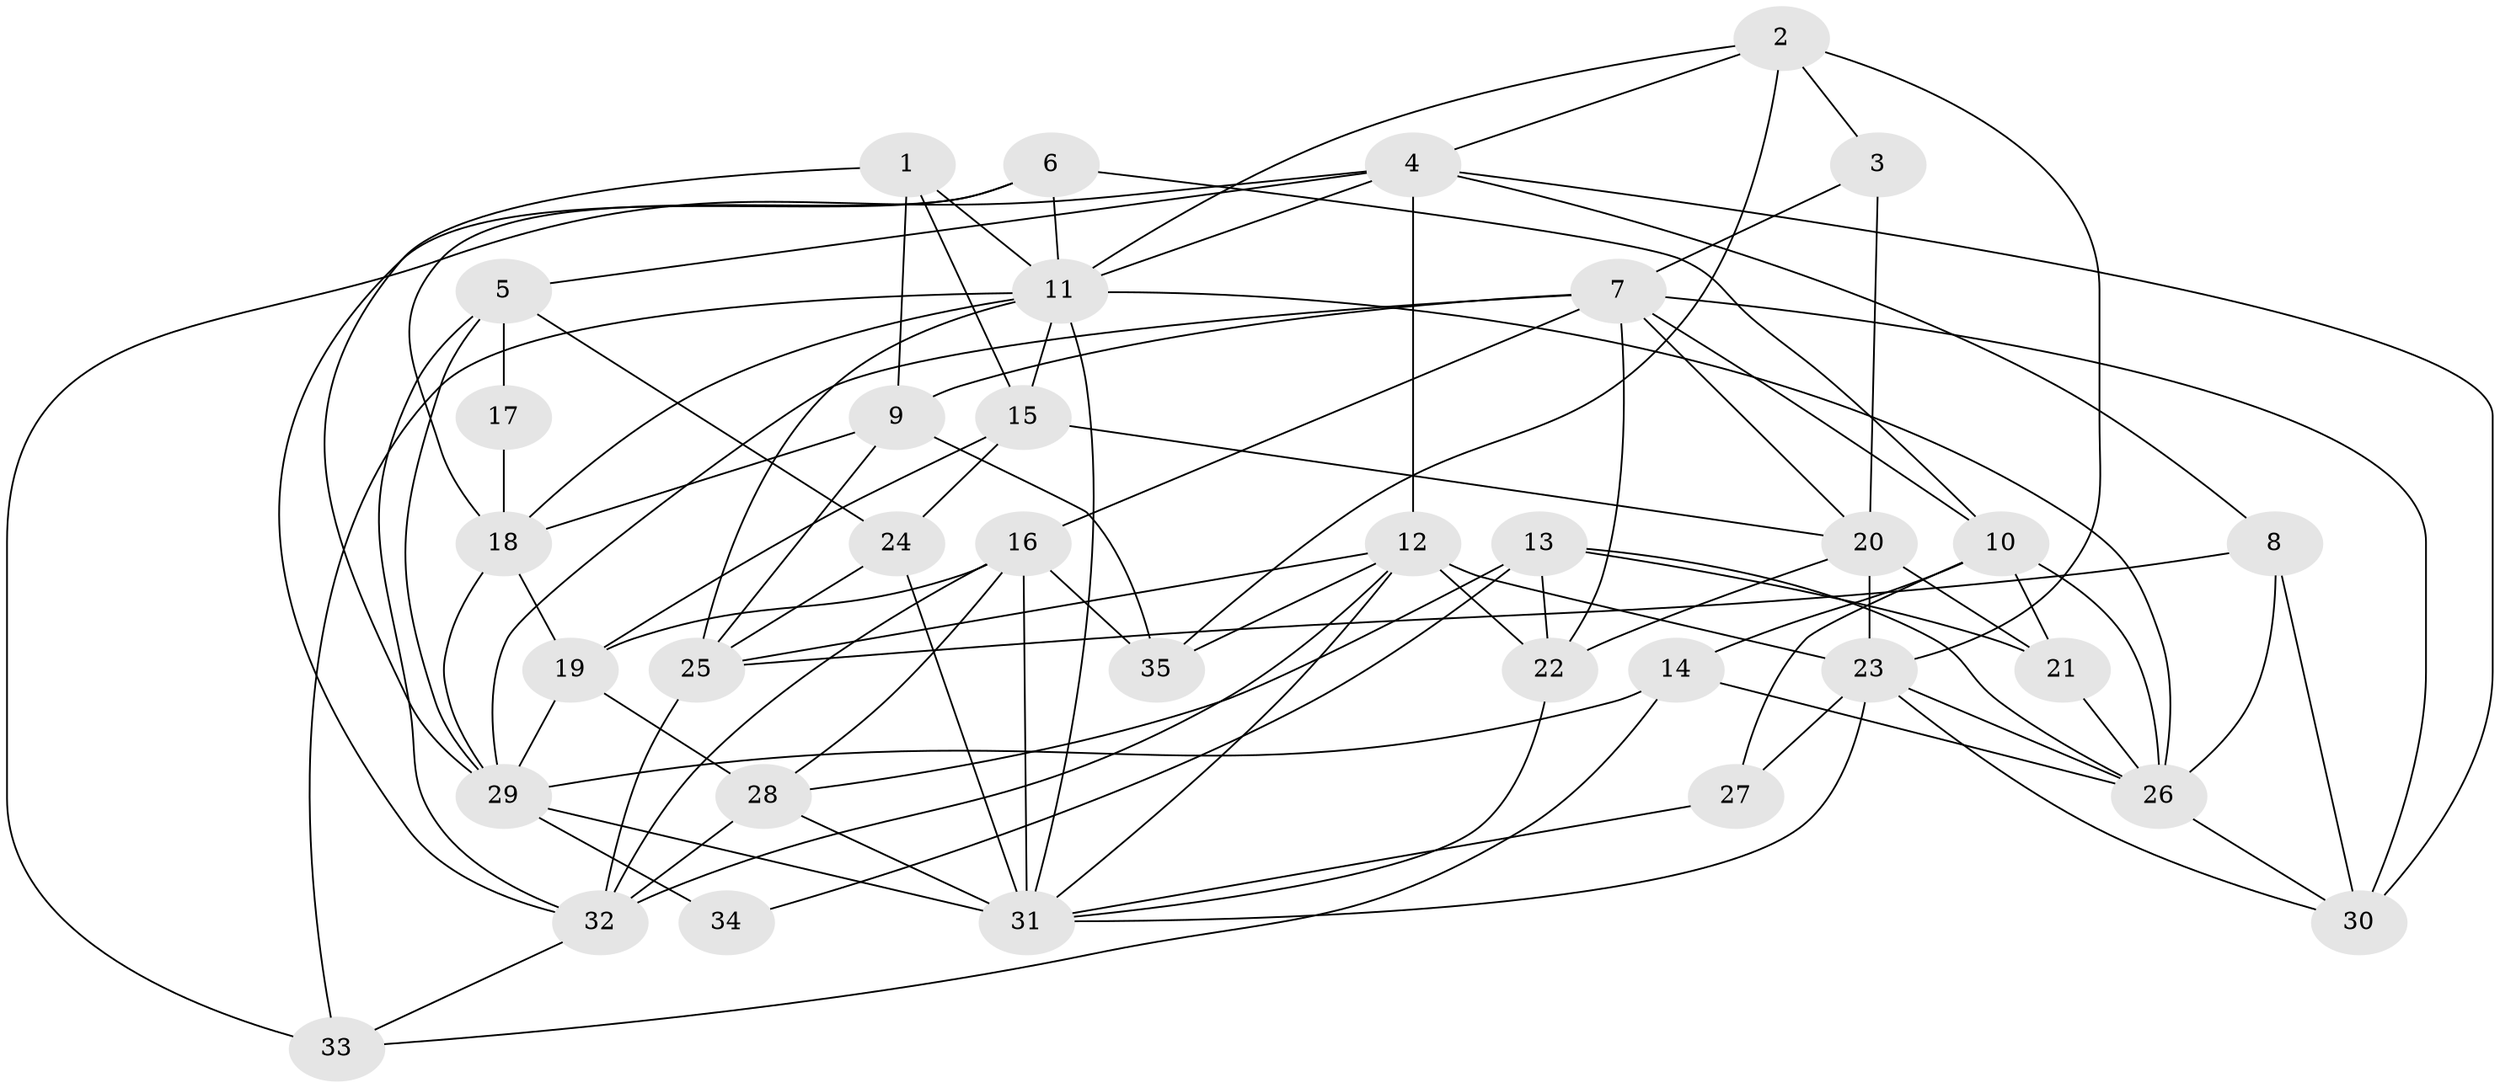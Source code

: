 // original degree distribution, {2: 0.15714285714285714, 8: 0.04285714285714286, 4: 0.2857142857142857, 5: 0.12857142857142856, 3: 0.2714285714285714, 7: 0.014285714285714285, 6: 0.08571428571428572, 9: 0.014285714285714285}
// Generated by graph-tools (version 1.1) at 2025/02/03/09/25 03:02:01]
// undirected, 35 vertices, 94 edges
graph export_dot {
graph [start="1"]
  node [color=gray90,style=filled];
  1;
  2;
  3;
  4;
  5;
  6;
  7;
  8;
  9;
  10;
  11;
  12;
  13;
  14;
  15;
  16;
  17;
  18;
  19;
  20;
  21;
  22;
  23;
  24;
  25;
  26;
  27;
  28;
  29;
  30;
  31;
  32;
  33;
  34;
  35;
  1 -- 9 [weight=1.0];
  1 -- 11 [weight=1.0];
  1 -- 15 [weight=1.0];
  1 -- 29 [weight=1.0];
  2 -- 3 [weight=1.0];
  2 -- 4 [weight=1.0];
  2 -- 11 [weight=1.0];
  2 -- 23 [weight=1.0];
  2 -- 35 [weight=1.0];
  3 -- 7 [weight=1.0];
  3 -- 20 [weight=1.0];
  4 -- 5 [weight=1.0];
  4 -- 8 [weight=1.0];
  4 -- 11 [weight=1.0];
  4 -- 12 [weight=1.0];
  4 -- 30 [weight=1.0];
  4 -- 33 [weight=1.0];
  5 -- 17 [weight=1.0];
  5 -- 24 [weight=1.0];
  5 -- 29 [weight=1.0];
  5 -- 32 [weight=1.0];
  6 -- 10 [weight=1.0];
  6 -- 11 [weight=1.0];
  6 -- 18 [weight=1.0];
  6 -- 32 [weight=1.0];
  7 -- 9 [weight=1.0];
  7 -- 10 [weight=1.0];
  7 -- 16 [weight=1.0];
  7 -- 20 [weight=1.0];
  7 -- 22 [weight=1.0];
  7 -- 29 [weight=1.0];
  7 -- 30 [weight=1.0];
  8 -- 25 [weight=1.0];
  8 -- 26 [weight=1.0];
  8 -- 30 [weight=1.0];
  9 -- 18 [weight=1.0];
  9 -- 25 [weight=1.0];
  9 -- 35 [weight=1.0];
  10 -- 14 [weight=1.0];
  10 -- 21 [weight=1.0];
  10 -- 26 [weight=1.0];
  10 -- 27 [weight=1.0];
  11 -- 15 [weight=1.0];
  11 -- 18 [weight=1.0];
  11 -- 25 [weight=1.0];
  11 -- 26 [weight=2.0];
  11 -- 31 [weight=1.0];
  11 -- 33 [weight=1.0];
  12 -- 22 [weight=1.0];
  12 -- 23 [weight=1.0];
  12 -- 25 [weight=1.0];
  12 -- 31 [weight=1.0];
  12 -- 32 [weight=1.0];
  12 -- 35 [weight=1.0];
  13 -- 21 [weight=2.0];
  13 -- 22 [weight=1.0];
  13 -- 26 [weight=1.0];
  13 -- 28 [weight=1.0];
  13 -- 34 [weight=1.0];
  14 -- 26 [weight=1.0];
  14 -- 29 [weight=1.0];
  14 -- 33 [weight=1.0];
  15 -- 19 [weight=1.0];
  15 -- 20 [weight=1.0];
  15 -- 24 [weight=1.0];
  16 -- 19 [weight=1.0];
  16 -- 28 [weight=1.0];
  16 -- 31 [weight=2.0];
  16 -- 32 [weight=1.0];
  16 -- 35 [weight=1.0];
  17 -- 18 [weight=1.0];
  18 -- 19 [weight=1.0];
  18 -- 29 [weight=1.0];
  19 -- 28 [weight=1.0];
  19 -- 29 [weight=1.0];
  20 -- 21 [weight=1.0];
  20 -- 22 [weight=1.0];
  20 -- 23 [weight=2.0];
  21 -- 26 [weight=1.0];
  22 -- 31 [weight=1.0];
  23 -- 26 [weight=1.0];
  23 -- 27 [weight=1.0];
  23 -- 30 [weight=1.0];
  23 -- 31 [weight=1.0];
  24 -- 25 [weight=1.0];
  24 -- 31 [weight=1.0];
  25 -- 32 [weight=2.0];
  26 -- 30 [weight=1.0];
  27 -- 31 [weight=2.0];
  28 -- 31 [weight=2.0];
  28 -- 32 [weight=1.0];
  29 -- 31 [weight=1.0];
  29 -- 34 [weight=2.0];
  32 -- 33 [weight=1.0];
}
